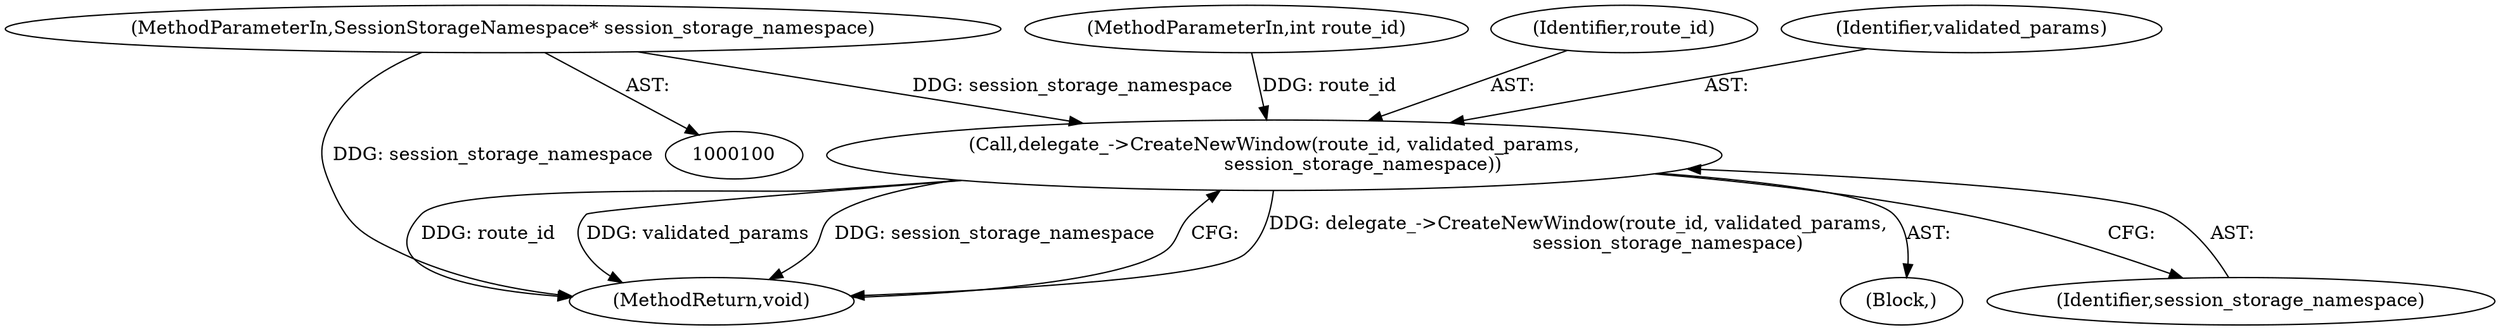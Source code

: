digraph "0_Chrome_7f48b71cb22bb2fc9fcec2013e9eaff55381a43d_0@pointer" {
"1000103" [label="(MethodParameterIn,SessionStorageNamespace* session_storage_namespace)"];
"1000126" [label="(Call,delegate_->CreateNewWindow(route_id, validated_params,\n                              session_storage_namespace))"];
"1000103" [label="(MethodParameterIn,SessionStorageNamespace* session_storage_namespace)"];
"1000101" [label="(MethodParameterIn,int route_id)"];
"1000126" [label="(Call,delegate_->CreateNewWindow(route_id, validated_params,\n                              session_storage_namespace))"];
"1000127" [label="(Identifier,route_id)"];
"1000130" [label="(MethodReturn,void)"];
"1000128" [label="(Identifier,validated_params)"];
"1000104" [label="(Block,)"];
"1000129" [label="(Identifier,session_storage_namespace)"];
"1000103" -> "1000100"  [label="AST: "];
"1000103" -> "1000130"  [label="DDG: session_storage_namespace"];
"1000103" -> "1000126"  [label="DDG: session_storage_namespace"];
"1000126" -> "1000104"  [label="AST: "];
"1000126" -> "1000129"  [label="CFG: "];
"1000127" -> "1000126"  [label="AST: "];
"1000128" -> "1000126"  [label="AST: "];
"1000129" -> "1000126"  [label="AST: "];
"1000130" -> "1000126"  [label="CFG: "];
"1000126" -> "1000130"  [label="DDG: delegate_->CreateNewWindow(route_id, validated_params,\n                              session_storage_namespace)"];
"1000126" -> "1000130"  [label="DDG: route_id"];
"1000126" -> "1000130"  [label="DDG: validated_params"];
"1000126" -> "1000130"  [label="DDG: session_storage_namespace"];
"1000101" -> "1000126"  [label="DDG: route_id"];
}
